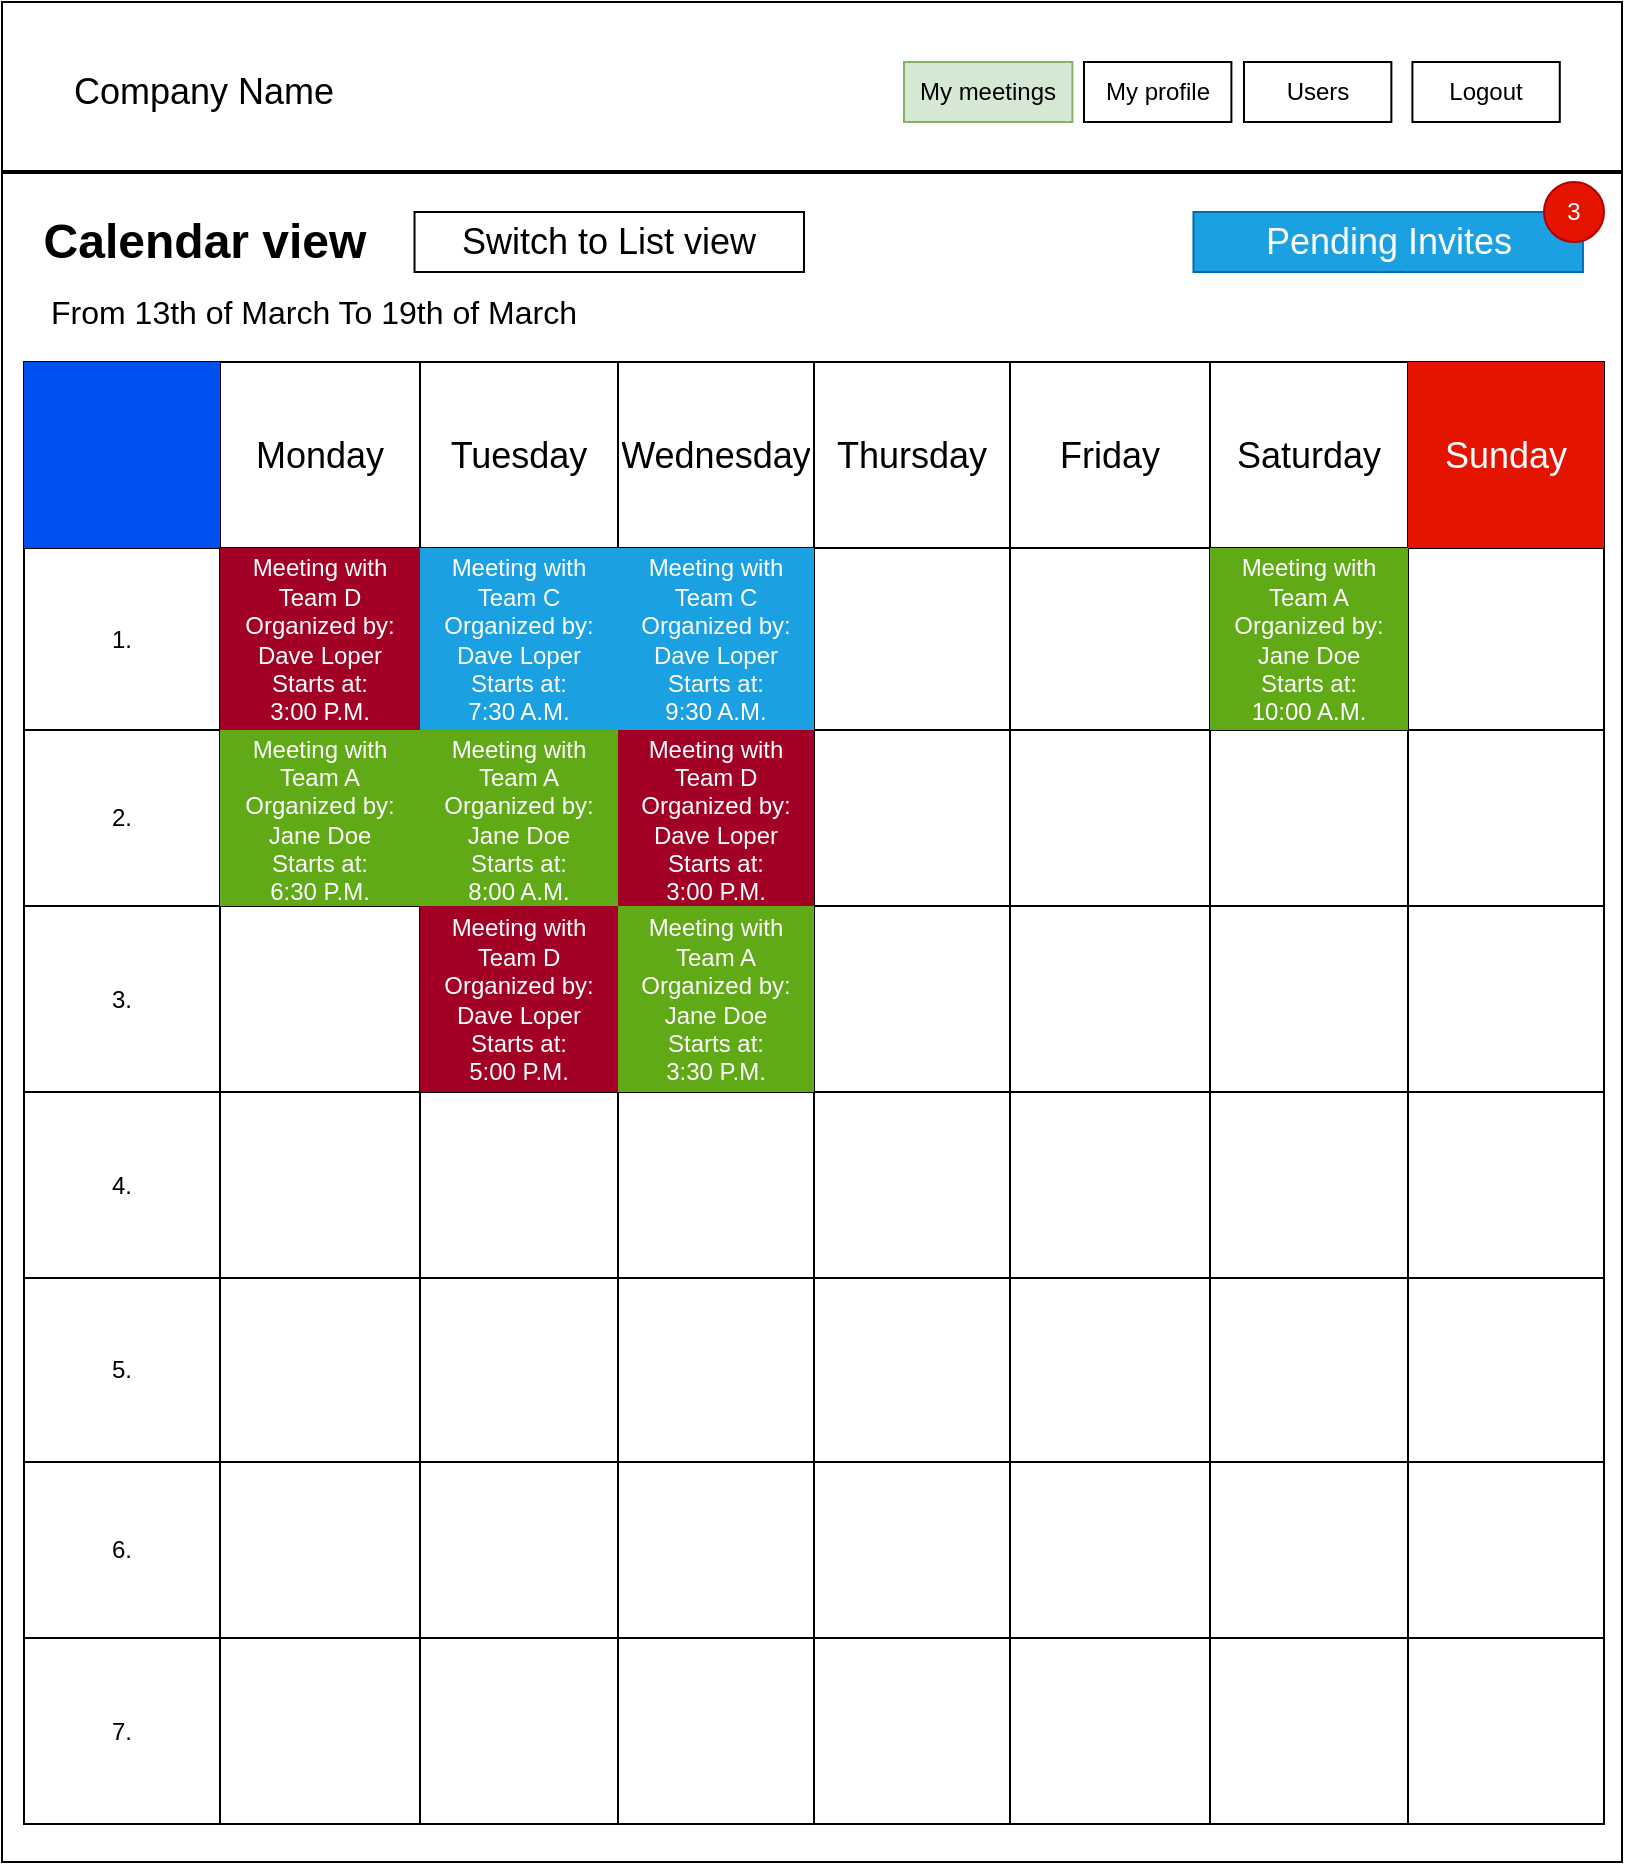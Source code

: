 <mxfile version="21.0.6" type="device"><diagram name="1 oldal" id="Z3muR9C0Ck1lHPqV2Rll"><mxGraphModel dx="993" dy="1718" grid="1" gridSize="10" guides="1" tooltips="1" connect="1" arrows="1" fold="1" page="1" pageScale="1" pageWidth="827" pageHeight="1169" math="0" shadow="0"><root><mxCell id="0"/><mxCell id="1" parent="0"/><mxCell id="ajURPlkWD7d_pwGwBaza-2" value="" style="rounded=0;whiteSpace=wrap;html=1;" parent="1" vertex="1"><mxGeometry x="9" y="-360" width="810" height="930" as="geometry"/></mxCell><mxCell id="ajURPlkWD7d_pwGwBaza-3" value="" style="line;strokeWidth=2;html=1;" parent="1" vertex="1"><mxGeometry x="9" y="-280" width="810" height="10" as="geometry"/></mxCell><mxCell id="ajURPlkWD7d_pwGwBaza-4" value="&lt;font style=&quot;font-size: 18px;&quot;&gt;Company Name&lt;/font&gt;" style="text;html=1;strokeColor=none;fillColor=none;align=center;verticalAlign=middle;whiteSpace=wrap;rounded=0;" parent="1" vertex="1"><mxGeometry x="40" y="-330" width="140" height="30" as="geometry"/></mxCell><mxCell id="ajURPlkWD7d_pwGwBaza-5" value="Logout" style="rounded=0;whiteSpace=wrap;html=1;" parent="1" vertex="1"><mxGeometry x="714.207" y="-330" width="73.684" height="30" as="geometry"/></mxCell><mxCell id="ajURPlkWD7d_pwGwBaza-6" value="Users" style="rounded=0;whiteSpace=wrap;html=1;" parent="1" vertex="1"><mxGeometry x="629.996" y="-330" width="73.684" height="30" as="geometry"/></mxCell><mxCell id="ajURPlkWD7d_pwGwBaza-9" value="My profile" style="rounded=0;whiteSpace=wrap;html=1;" parent="1" vertex="1"><mxGeometry x="550.003" y="-330" width="73.684" height="30" as="geometry"/></mxCell><mxCell id="ajURPlkWD7d_pwGwBaza-10" value="My meetings" style="rounded=0;whiteSpace=wrap;html=1;fillColor=#d5e8d4;strokeColor=#82b366;" parent="1" vertex="1"><mxGeometry x="459.996" y="-330" width="84.211" height="30" as="geometry"/></mxCell><mxCell id="ajURPlkWD7d_pwGwBaza-11" value="Calendar view" style="text;strokeColor=none;fillColor=none;html=1;fontSize=24;fontStyle=1;verticalAlign=middle;align=center;" parent="1" vertex="1"><mxGeometry x="60" y="-260" width="100" height="40" as="geometry"/></mxCell><mxCell id="ajURPlkWD7d_pwGwBaza-13" value="&lt;font style=&quot;font-size: 16px;&quot;&gt;From 13th of March To 19th of March&lt;/font&gt;" style="text;html=1;strokeColor=none;fillColor=none;align=center;verticalAlign=middle;whiteSpace=wrap;rounded=0;" parent="1" vertex="1"><mxGeometry x="20" y="-220" width="290" height="30" as="geometry"/></mxCell><mxCell id="ajURPlkWD7d_pwGwBaza-215" value="" style="shape=table;startSize=0;container=1;collapsible=0;childLayout=tableLayout;" parent="1" vertex="1"><mxGeometry x="20" y="-180" width="790" height="731" as="geometry"/></mxCell><mxCell id="ajURPlkWD7d_pwGwBaza-216" value="" style="shape=tableRow;horizontal=0;startSize=0;swimlaneHead=0;swimlaneBody=0;strokeColor=inherit;top=0;left=0;bottom=0;right=0;collapsible=0;dropTarget=0;fillColor=none;points=[[0,0.5],[1,0.5]];portConstraint=eastwest;" parent="ajURPlkWD7d_pwGwBaza-215" vertex="1"><mxGeometry width="790" height="93" as="geometry"/></mxCell><mxCell id="ajURPlkWD7d_pwGwBaza-217" value="" style="shape=partialRectangle;html=1;whiteSpace=wrap;connectable=0;strokeColor=#001DBC;overflow=hidden;fillColor=#0050ef;top=0;left=0;bottom=0;right=0;pointerEvents=1;labelBorderColor=none;fontColor=#ffffff;" parent="ajURPlkWD7d_pwGwBaza-216" vertex="1"><mxGeometry width="98" height="93" as="geometry"><mxRectangle width="98" height="93" as="alternateBounds"/></mxGeometry></mxCell><mxCell id="ajURPlkWD7d_pwGwBaza-218" value="&lt;font style=&quot;font-size: 18px;&quot;&gt;Monday&lt;/font&gt;" style="shape=partialRectangle;html=1;whiteSpace=wrap;connectable=0;strokeColor=inherit;overflow=hidden;fillColor=none;top=0;left=0;bottom=0;right=0;pointerEvents=1;" parent="ajURPlkWD7d_pwGwBaza-216" vertex="1"><mxGeometry x="98" width="100" height="93" as="geometry"><mxRectangle width="100" height="93" as="alternateBounds"/></mxGeometry></mxCell><mxCell id="ajURPlkWD7d_pwGwBaza-219" value="&lt;font style=&quot;font-size: 18px;&quot;&gt;Tuesday&lt;/font&gt;" style="shape=partialRectangle;html=1;whiteSpace=wrap;connectable=0;strokeColor=inherit;overflow=hidden;fillColor=none;top=0;left=0;bottom=0;right=0;pointerEvents=1;" parent="ajURPlkWD7d_pwGwBaza-216" vertex="1"><mxGeometry x="198" width="99" height="93" as="geometry"><mxRectangle width="99" height="93" as="alternateBounds"/></mxGeometry></mxCell><mxCell id="ajURPlkWD7d_pwGwBaza-220" value="&lt;font style=&quot;font-size: 18px;&quot;&gt;Wednesday&lt;/font&gt;" style="shape=partialRectangle;html=1;whiteSpace=wrap;connectable=0;strokeColor=inherit;overflow=hidden;fillColor=none;top=0;left=0;bottom=0;right=0;pointerEvents=1;" parent="ajURPlkWD7d_pwGwBaza-216" vertex="1"><mxGeometry x="297" width="98" height="93" as="geometry"><mxRectangle width="98" height="93" as="alternateBounds"/></mxGeometry></mxCell><mxCell id="ajURPlkWD7d_pwGwBaza-221" value="&lt;font style=&quot;font-size: 18px;&quot;&gt;Thursday&lt;/font&gt;" style="shape=partialRectangle;html=1;whiteSpace=wrap;connectable=0;strokeColor=inherit;overflow=hidden;fillColor=none;top=0;left=0;bottom=0;right=0;pointerEvents=1;" parent="ajURPlkWD7d_pwGwBaza-216" vertex="1"><mxGeometry x="395" width="98" height="93" as="geometry"><mxRectangle width="98" height="93" as="alternateBounds"/></mxGeometry></mxCell><mxCell id="ajURPlkWD7d_pwGwBaza-222" value="&lt;font style=&quot;font-size: 18px;&quot;&gt;Friday&lt;/font&gt;" style="shape=partialRectangle;html=1;whiteSpace=wrap;connectable=0;strokeColor=inherit;overflow=hidden;fillColor=none;top=0;left=0;bottom=0;right=0;pointerEvents=1;" parent="ajURPlkWD7d_pwGwBaza-216" vertex="1"><mxGeometry x="493" width="100" height="93" as="geometry"><mxRectangle width="100" height="93" as="alternateBounds"/></mxGeometry></mxCell><mxCell id="ajURPlkWD7d_pwGwBaza-223" value="&lt;font style=&quot;font-size: 18px;&quot;&gt;Saturday&lt;/font&gt;" style="shape=partialRectangle;html=1;whiteSpace=wrap;connectable=0;strokeColor=inherit;overflow=hidden;fillColor=none;top=0;left=0;bottom=0;right=0;pointerEvents=1;" parent="ajURPlkWD7d_pwGwBaza-216" vertex="1"><mxGeometry x="593" width="99" height="93" as="geometry"><mxRectangle width="99" height="93" as="alternateBounds"/></mxGeometry></mxCell><mxCell id="ajURPlkWD7d_pwGwBaza-224" value="&lt;font style=&quot;font-size: 18px;&quot;&gt;Sunday&lt;/font&gt;" style="shape=partialRectangle;html=1;whiteSpace=wrap;connectable=0;strokeColor=#B20000;overflow=hidden;fillColor=#e51400;top=0;left=0;bottom=0;right=0;pointerEvents=1;fontColor=#ffffff;" parent="ajURPlkWD7d_pwGwBaza-216" vertex="1"><mxGeometry x="692" width="98" height="93" as="geometry"><mxRectangle width="98" height="93" as="alternateBounds"/></mxGeometry></mxCell><mxCell id="ajURPlkWD7d_pwGwBaza-225" value="" style="shape=tableRow;horizontal=0;startSize=0;swimlaneHead=0;swimlaneBody=0;strokeColor=inherit;top=0;left=0;bottom=0;right=0;collapsible=0;dropTarget=0;fillColor=none;points=[[0,0.5],[1,0.5]];portConstraint=eastwest;" parent="ajURPlkWD7d_pwGwBaza-215" vertex="1"><mxGeometry y="93" width="790" height="91" as="geometry"/></mxCell><mxCell id="ajURPlkWD7d_pwGwBaza-226" value="1." style="shape=partialRectangle;html=1;whiteSpace=wrap;connectable=0;strokeColor=inherit;overflow=hidden;fillColor=none;top=0;left=0;bottom=0;right=0;pointerEvents=1;" parent="ajURPlkWD7d_pwGwBaza-225" vertex="1"><mxGeometry width="98" height="91" as="geometry"><mxRectangle width="98" height="91" as="alternateBounds"/></mxGeometry></mxCell><mxCell id="ajURPlkWD7d_pwGwBaza-227" value="&lt;span style=&quot;background-color: rgb(162, 0, 37);&quot;&gt;&lt;span style=&quot;font-family: Helvetica; font-size: 12px; font-style: normal; font-variant-ligatures: normal; font-variant-caps: normal; font-weight: 400; letter-spacing: normal; orphans: 2; text-align: center; text-indent: 0px; text-transform: none; widows: 2; word-spacing: 0px; -webkit-text-stroke-width: 0px; text-decoration-thickness: initial; text-decoration-style: initial; text-decoration-color: initial; float: none; display: inline !important;&quot;&gt;Meeting with Team D&lt;/span&gt;&lt;br style=&quot;border-color: var(--border-color); font-family: Helvetica; font-size: 12px; font-style: normal; font-variant-ligatures: normal; font-variant-caps: normal; font-weight: 400; letter-spacing: normal; orphans: 2; text-align: center; text-indent: 0px; text-transform: none; widows: 2; word-spacing: 0px; -webkit-text-stroke-width: 0px; text-decoration-thickness: initial; text-decoration-style: initial; text-decoration-color: initial;&quot;&gt;&lt;span style=&quot;font-family: Helvetica; font-size: 12px; font-style: normal; font-variant-ligatures: normal; font-variant-caps: normal; font-weight: 400; letter-spacing: normal; orphans: 2; text-align: center; text-indent: 0px; text-transform: none; widows: 2; word-spacing: 0px; -webkit-text-stroke-width: 0px; text-decoration-thickness: initial; text-decoration-style: initial; text-decoration-color: initial; float: none; display: inline !important;&quot;&gt;Organized by: Dave Loper&lt;/span&gt;&lt;br style=&quot;border-color: var(--border-color); font-family: Helvetica; font-size: 12px; font-style: normal; font-variant-ligatures: normal; font-variant-caps: normal; font-weight: 400; letter-spacing: normal; orphans: 2; text-align: center; text-indent: 0px; text-transform: none; widows: 2; word-spacing: 0px; -webkit-text-stroke-width: 0px; text-decoration-thickness: initial; text-decoration-style: initial; text-decoration-color: initial;&quot;&gt;&lt;span style=&quot;font-family: Helvetica; font-size: 12px; font-style: normal; font-variant-ligatures: normal; font-variant-caps: normal; font-weight: 400; letter-spacing: normal; orphans: 2; text-align: center; text-indent: 0px; text-transform: none; widows: 2; word-spacing: 0px; -webkit-text-stroke-width: 0px; text-decoration-thickness: initial; text-decoration-style: initial; text-decoration-color: initial; float: none; display: inline !important;&quot;&gt;Starts at:&lt;/span&gt;&lt;br style=&quot;border-color: var(--border-color); font-family: Helvetica; font-size: 12px; font-style: normal; font-variant-ligatures: normal; font-variant-caps: normal; font-weight: 400; letter-spacing: normal; orphans: 2; text-align: center; text-indent: 0px; text-transform: none; widows: 2; word-spacing: 0px; -webkit-text-stroke-width: 0px; text-decoration-thickness: initial; text-decoration-style: initial; text-decoration-color: initial;&quot;&gt;&lt;span style=&quot;font-family: Helvetica; font-size: 12px; font-style: normal; font-variant-ligatures: normal; font-variant-caps: normal; font-weight: 400; letter-spacing: normal; orphans: 2; text-align: center; text-indent: 0px; text-transform: none; widows: 2; word-spacing: 0px; -webkit-text-stroke-width: 0px; text-decoration-thickness: initial; text-decoration-style: initial; text-decoration-color: initial; float: none; display: inline !important;&quot;&gt;3:00 P.M.&lt;/span&gt;&lt;/span&gt;" style="shape=partialRectangle;html=1;whiteSpace=wrap;connectable=0;strokeColor=#6F0000;overflow=hidden;fillColor=#a20025;top=0;left=0;bottom=0;right=0;pointerEvents=1;fontColor=#ffffff;" parent="ajURPlkWD7d_pwGwBaza-225" vertex="1"><mxGeometry x="98" width="100" height="91" as="geometry"><mxRectangle width="100" height="91" as="alternateBounds"/></mxGeometry></mxCell><mxCell id="ajURPlkWD7d_pwGwBaza-228" value="Meeting with Team C&lt;br&gt;Organized by: Dave Loper&lt;br&gt;Starts at: &lt;br&gt;7:30 A.M." style="shape=partialRectangle;html=1;whiteSpace=wrap;connectable=0;strokeColor=#006EAF;overflow=hidden;fillColor=#1ba1e2;top=0;left=0;bottom=0;right=0;pointerEvents=1;fontColor=#ffffff;" parent="ajURPlkWD7d_pwGwBaza-225" vertex="1"><mxGeometry x="198" width="99" height="91" as="geometry"><mxRectangle width="99" height="91" as="alternateBounds"/></mxGeometry></mxCell><mxCell id="ajURPlkWD7d_pwGwBaza-229" value="Meeting with Team C&lt;br style=&quot;border-color: var(--border-color);&quot;&gt;Organized by: Dave Loper&lt;br style=&quot;border-color: var(--border-color);&quot;&gt;Starts at:&lt;br style=&quot;border-color: var(--border-color);&quot;&gt;9:30 A.M." style="shape=partialRectangle;html=1;whiteSpace=wrap;connectable=0;strokeColor=#006EAF;overflow=hidden;fillColor=#1ba1e2;top=0;left=0;bottom=0;right=0;pointerEvents=1;fontColor=#ffffff;" parent="ajURPlkWD7d_pwGwBaza-225" vertex="1"><mxGeometry x="297" width="98" height="91" as="geometry"><mxRectangle width="98" height="91" as="alternateBounds"/></mxGeometry></mxCell><mxCell id="ajURPlkWD7d_pwGwBaza-230" value="" style="shape=partialRectangle;html=1;whiteSpace=wrap;connectable=0;strokeColor=inherit;overflow=hidden;fillColor=none;top=0;left=0;bottom=0;right=0;pointerEvents=1;" parent="ajURPlkWD7d_pwGwBaza-225" vertex="1"><mxGeometry x="395" width="98" height="91" as="geometry"><mxRectangle width="98" height="91" as="alternateBounds"/></mxGeometry></mxCell><mxCell id="ajURPlkWD7d_pwGwBaza-231" value="" style="shape=partialRectangle;html=1;whiteSpace=wrap;connectable=0;strokeColor=inherit;overflow=hidden;fillColor=none;top=0;left=0;bottom=0;right=0;pointerEvents=1;" parent="ajURPlkWD7d_pwGwBaza-225" vertex="1"><mxGeometry x="493" width="100" height="91" as="geometry"><mxRectangle width="100" height="91" as="alternateBounds"/></mxGeometry></mxCell><mxCell id="ajURPlkWD7d_pwGwBaza-232" value="Meeting with Team A&lt;br style=&quot;border-color: var(--border-color);&quot;&gt;Organized by: Jane Doe&lt;br style=&quot;border-color: var(--border-color);&quot;&gt;Starts at:&lt;br style=&quot;border-color: var(--border-color);&quot;&gt;10:00 A.M." style="shape=partialRectangle;html=1;whiteSpace=wrap;connectable=0;strokeColor=#2D7600;overflow=hidden;fillColor=#60a917;top=0;left=0;bottom=0;right=0;pointerEvents=1;fontColor=#ffffff;" parent="ajURPlkWD7d_pwGwBaza-225" vertex="1"><mxGeometry x="593" width="99" height="91" as="geometry"><mxRectangle width="99" height="91" as="alternateBounds"/></mxGeometry></mxCell><mxCell id="ajURPlkWD7d_pwGwBaza-233" value="" style="shape=partialRectangle;html=1;whiteSpace=wrap;connectable=0;strokeColor=inherit;overflow=hidden;fillColor=none;top=0;left=0;bottom=0;right=0;pointerEvents=1;" parent="ajURPlkWD7d_pwGwBaza-225" vertex="1"><mxGeometry x="692" width="98" height="91" as="geometry"><mxRectangle width="98" height="91" as="alternateBounds"/></mxGeometry></mxCell><mxCell id="ajURPlkWD7d_pwGwBaza-234" value="" style="shape=tableRow;horizontal=0;startSize=0;swimlaneHead=0;swimlaneBody=0;strokeColor=inherit;top=0;left=0;bottom=0;right=0;collapsible=0;dropTarget=0;fillColor=none;points=[[0,0.5],[1,0.5]];portConstraint=eastwest;" parent="ajURPlkWD7d_pwGwBaza-215" vertex="1"><mxGeometry y="184" width="790" height="88" as="geometry"/></mxCell><mxCell id="ajURPlkWD7d_pwGwBaza-235" value="2." style="shape=partialRectangle;html=1;whiteSpace=wrap;connectable=0;strokeColor=inherit;overflow=hidden;fillColor=none;top=0;left=0;bottom=0;right=0;pointerEvents=1;" parent="ajURPlkWD7d_pwGwBaza-234" vertex="1"><mxGeometry width="98" height="88" as="geometry"><mxRectangle width="98" height="88" as="alternateBounds"/></mxGeometry></mxCell><mxCell id="ajURPlkWD7d_pwGwBaza-236" value="Meeting with Team A&lt;br&gt;Organized by:&lt;br&gt;Jane Doe&lt;br&gt;Starts at:&lt;br&gt;6:30 P.M." style="shape=partialRectangle;html=1;whiteSpace=wrap;connectable=0;strokeColor=#2D7600;overflow=hidden;fillColor=#60a917;top=0;left=0;bottom=0;right=0;pointerEvents=1;fontColor=#ffffff;" parent="ajURPlkWD7d_pwGwBaza-234" vertex="1"><mxGeometry x="98" width="100" height="88" as="geometry"><mxRectangle width="100" height="88" as="alternateBounds"/></mxGeometry></mxCell><mxCell id="ajURPlkWD7d_pwGwBaza-237" value="Meeting with Team A&lt;br&gt;Organized by: Jane Doe&lt;br&gt;Starts at:&lt;br&gt;8:00 A.M." style="shape=partialRectangle;html=1;whiteSpace=wrap;connectable=0;strokeColor=#2D7600;overflow=hidden;fillColor=#60a917;top=0;left=0;bottom=0;right=0;pointerEvents=1;fontColor=#ffffff;" parent="ajURPlkWD7d_pwGwBaza-234" vertex="1"><mxGeometry x="198" width="99" height="88" as="geometry"><mxRectangle width="99" height="88" as="alternateBounds"/></mxGeometry></mxCell><mxCell id="ajURPlkWD7d_pwGwBaza-238" value="Meeting with Team D&lt;br&gt;Organized by:&lt;br&gt;Dave Loper&lt;br&gt;Starts at: &lt;br&gt;3:00 P.M." style="shape=partialRectangle;html=1;whiteSpace=wrap;connectable=0;strokeColor=#6F0000;overflow=hidden;fillColor=#a20025;top=0;left=0;bottom=0;right=0;pointerEvents=1;fontColor=#ffffff;" parent="ajURPlkWD7d_pwGwBaza-234" vertex="1"><mxGeometry x="297" width="98" height="88" as="geometry"><mxRectangle width="98" height="88" as="alternateBounds"/></mxGeometry></mxCell><mxCell id="ajURPlkWD7d_pwGwBaza-239" value="" style="shape=partialRectangle;html=1;whiteSpace=wrap;connectable=0;strokeColor=inherit;overflow=hidden;fillColor=none;top=0;left=0;bottom=0;right=0;pointerEvents=1;" parent="ajURPlkWD7d_pwGwBaza-234" vertex="1"><mxGeometry x="395" width="98" height="88" as="geometry"><mxRectangle width="98" height="88" as="alternateBounds"/></mxGeometry></mxCell><mxCell id="ajURPlkWD7d_pwGwBaza-240" value="" style="shape=partialRectangle;html=1;whiteSpace=wrap;connectable=0;strokeColor=inherit;overflow=hidden;fillColor=none;top=0;left=0;bottom=0;right=0;pointerEvents=1;" parent="ajURPlkWD7d_pwGwBaza-234" vertex="1"><mxGeometry x="493" width="100" height="88" as="geometry"><mxRectangle width="100" height="88" as="alternateBounds"/></mxGeometry></mxCell><mxCell id="ajURPlkWD7d_pwGwBaza-241" value="" style="shape=partialRectangle;html=1;whiteSpace=wrap;connectable=0;strokeColor=inherit;overflow=hidden;fillColor=none;top=0;left=0;bottom=0;right=0;pointerEvents=1;" parent="ajURPlkWD7d_pwGwBaza-234" vertex="1"><mxGeometry x="593" width="99" height="88" as="geometry"><mxRectangle width="99" height="88" as="alternateBounds"/></mxGeometry></mxCell><mxCell id="ajURPlkWD7d_pwGwBaza-242" value="" style="shape=partialRectangle;html=1;whiteSpace=wrap;connectable=0;strokeColor=inherit;overflow=hidden;fillColor=none;top=0;left=0;bottom=0;right=0;pointerEvents=1;" parent="ajURPlkWD7d_pwGwBaza-234" vertex="1"><mxGeometry x="692" width="98" height="88" as="geometry"><mxRectangle width="98" height="88" as="alternateBounds"/></mxGeometry></mxCell><mxCell id="ajURPlkWD7d_pwGwBaza-243" value="" style="shape=tableRow;horizontal=0;startSize=0;swimlaneHead=0;swimlaneBody=0;strokeColor=inherit;top=0;left=0;bottom=0;right=0;collapsible=0;dropTarget=0;fillColor=none;points=[[0,0.5],[1,0.5]];portConstraint=eastwest;" parent="ajURPlkWD7d_pwGwBaza-215" vertex="1"><mxGeometry y="272" width="790" height="93" as="geometry"/></mxCell><mxCell id="ajURPlkWD7d_pwGwBaza-244" value="3." style="shape=partialRectangle;html=1;whiteSpace=wrap;connectable=0;strokeColor=inherit;overflow=hidden;fillColor=none;top=0;left=0;bottom=0;right=0;pointerEvents=1;" parent="ajURPlkWD7d_pwGwBaza-243" vertex="1"><mxGeometry width="98" height="93" as="geometry"><mxRectangle width="98" height="93" as="alternateBounds"/></mxGeometry></mxCell><mxCell id="ajURPlkWD7d_pwGwBaza-245" value="" style="shape=partialRectangle;html=1;whiteSpace=wrap;connectable=0;strokeColor=inherit;overflow=hidden;fillColor=none;top=0;left=0;bottom=0;right=0;pointerEvents=1;" parent="ajURPlkWD7d_pwGwBaza-243" vertex="1"><mxGeometry x="98" width="100" height="93" as="geometry"><mxRectangle width="100" height="93" as="alternateBounds"/></mxGeometry></mxCell><mxCell id="ajURPlkWD7d_pwGwBaza-246" value="Meeting with Team D&lt;br&gt;Organized by:&lt;br&gt;Dave Loper&lt;br&gt;Starts at:&lt;br&gt;5:00 P.M." style="shape=partialRectangle;html=1;whiteSpace=wrap;connectable=0;strokeColor=#6F0000;overflow=hidden;fillColor=#a20025;top=0;left=0;bottom=0;right=0;pointerEvents=1;fontColor=#ffffff;" parent="ajURPlkWD7d_pwGwBaza-243" vertex="1"><mxGeometry x="198" width="99" height="93" as="geometry"><mxRectangle width="99" height="93" as="alternateBounds"/></mxGeometry></mxCell><mxCell id="ajURPlkWD7d_pwGwBaza-247" value="Meeting with Team A&lt;br&gt;Organized by:&lt;br&gt;Jane Doe&lt;br&gt;Starts at:&lt;br&gt;3:30 P.M." style="shape=partialRectangle;html=1;whiteSpace=wrap;connectable=0;strokeColor=#2D7600;overflow=hidden;fillColor=#60a917;top=0;left=0;bottom=0;right=0;pointerEvents=1;fontColor=#ffffff;" parent="ajURPlkWD7d_pwGwBaza-243" vertex="1"><mxGeometry x="297" width="98" height="93" as="geometry"><mxRectangle width="98" height="93" as="alternateBounds"/></mxGeometry></mxCell><mxCell id="ajURPlkWD7d_pwGwBaza-248" value="" style="shape=partialRectangle;html=1;whiteSpace=wrap;connectable=0;strokeColor=inherit;overflow=hidden;fillColor=none;top=0;left=0;bottom=0;right=0;pointerEvents=1;" parent="ajURPlkWD7d_pwGwBaza-243" vertex="1"><mxGeometry x="395" width="98" height="93" as="geometry"><mxRectangle width="98" height="93" as="alternateBounds"/></mxGeometry></mxCell><mxCell id="ajURPlkWD7d_pwGwBaza-249" value="" style="shape=partialRectangle;html=1;whiteSpace=wrap;connectable=0;strokeColor=inherit;overflow=hidden;fillColor=none;top=0;left=0;bottom=0;right=0;pointerEvents=1;" parent="ajURPlkWD7d_pwGwBaza-243" vertex="1"><mxGeometry x="493" width="100" height="93" as="geometry"><mxRectangle width="100" height="93" as="alternateBounds"/></mxGeometry></mxCell><mxCell id="ajURPlkWD7d_pwGwBaza-250" value="" style="shape=partialRectangle;html=1;whiteSpace=wrap;connectable=0;strokeColor=inherit;overflow=hidden;fillColor=none;top=0;left=0;bottom=0;right=0;pointerEvents=1;" parent="ajURPlkWD7d_pwGwBaza-243" vertex="1"><mxGeometry x="593" width="99" height="93" as="geometry"><mxRectangle width="99" height="93" as="alternateBounds"/></mxGeometry></mxCell><mxCell id="ajURPlkWD7d_pwGwBaza-251" value="" style="shape=partialRectangle;html=1;whiteSpace=wrap;connectable=0;strokeColor=inherit;overflow=hidden;fillColor=none;top=0;left=0;bottom=0;right=0;pointerEvents=1;" parent="ajURPlkWD7d_pwGwBaza-243" vertex="1"><mxGeometry x="692" width="98" height="93" as="geometry"><mxRectangle width="98" height="93" as="alternateBounds"/></mxGeometry></mxCell><mxCell id="ajURPlkWD7d_pwGwBaza-252" value="" style="shape=tableRow;horizontal=0;startSize=0;swimlaneHead=0;swimlaneBody=0;strokeColor=inherit;top=0;left=0;bottom=0;right=0;collapsible=0;dropTarget=0;fillColor=none;points=[[0,0.5],[1,0.5]];portConstraint=eastwest;" parent="ajURPlkWD7d_pwGwBaza-215" vertex="1"><mxGeometry y="365" width="790" height="93" as="geometry"/></mxCell><mxCell id="ajURPlkWD7d_pwGwBaza-253" value="4." style="shape=partialRectangle;html=1;whiteSpace=wrap;connectable=0;strokeColor=inherit;overflow=hidden;fillColor=none;top=0;left=0;bottom=0;right=0;pointerEvents=1;" parent="ajURPlkWD7d_pwGwBaza-252" vertex="1"><mxGeometry width="98" height="93" as="geometry"><mxRectangle width="98" height="93" as="alternateBounds"/></mxGeometry></mxCell><mxCell id="ajURPlkWD7d_pwGwBaza-254" value="" style="shape=partialRectangle;html=1;whiteSpace=wrap;connectable=0;strokeColor=inherit;overflow=hidden;fillColor=none;top=0;left=0;bottom=0;right=0;pointerEvents=1;" parent="ajURPlkWD7d_pwGwBaza-252" vertex="1"><mxGeometry x="98" width="100" height="93" as="geometry"><mxRectangle width="100" height="93" as="alternateBounds"/></mxGeometry></mxCell><mxCell id="ajURPlkWD7d_pwGwBaza-255" value="" style="shape=partialRectangle;html=1;whiteSpace=wrap;connectable=0;strokeColor=inherit;overflow=hidden;fillColor=none;top=0;left=0;bottom=0;right=0;pointerEvents=1;" parent="ajURPlkWD7d_pwGwBaza-252" vertex="1"><mxGeometry x="198" width="99" height="93" as="geometry"><mxRectangle width="99" height="93" as="alternateBounds"/></mxGeometry></mxCell><mxCell id="ajURPlkWD7d_pwGwBaza-256" value="" style="shape=partialRectangle;html=1;whiteSpace=wrap;connectable=0;strokeColor=inherit;overflow=hidden;fillColor=none;top=0;left=0;bottom=0;right=0;pointerEvents=1;" parent="ajURPlkWD7d_pwGwBaza-252" vertex="1"><mxGeometry x="297" width="98" height="93" as="geometry"><mxRectangle width="98" height="93" as="alternateBounds"/></mxGeometry></mxCell><mxCell id="ajURPlkWD7d_pwGwBaza-257" value="" style="shape=partialRectangle;html=1;whiteSpace=wrap;connectable=0;strokeColor=inherit;overflow=hidden;fillColor=none;top=0;left=0;bottom=0;right=0;pointerEvents=1;" parent="ajURPlkWD7d_pwGwBaza-252" vertex="1"><mxGeometry x="395" width="98" height="93" as="geometry"><mxRectangle width="98" height="93" as="alternateBounds"/></mxGeometry></mxCell><mxCell id="ajURPlkWD7d_pwGwBaza-258" value="" style="shape=partialRectangle;html=1;whiteSpace=wrap;connectable=0;strokeColor=inherit;overflow=hidden;fillColor=none;top=0;left=0;bottom=0;right=0;pointerEvents=1;" parent="ajURPlkWD7d_pwGwBaza-252" vertex="1"><mxGeometry x="493" width="100" height="93" as="geometry"><mxRectangle width="100" height="93" as="alternateBounds"/></mxGeometry></mxCell><mxCell id="ajURPlkWD7d_pwGwBaza-259" value="" style="shape=partialRectangle;html=1;whiteSpace=wrap;connectable=0;strokeColor=inherit;overflow=hidden;fillColor=none;top=0;left=0;bottom=0;right=0;pointerEvents=1;" parent="ajURPlkWD7d_pwGwBaza-252" vertex="1"><mxGeometry x="593" width="99" height="93" as="geometry"><mxRectangle width="99" height="93" as="alternateBounds"/></mxGeometry></mxCell><mxCell id="ajURPlkWD7d_pwGwBaza-260" value="" style="shape=partialRectangle;html=1;whiteSpace=wrap;connectable=0;strokeColor=inherit;overflow=hidden;fillColor=none;top=0;left=0;bottom=0;right=0;pointerEvents=1;" parent="ajURPlkWD7d_pwGwBaza-252" vertex="1"><mxGeometry x="692" width="98" height="93" as="geometry"><mxRectangle width="98" height="93" as="alternateBounds"/></mxGeometry></mxCell><mxCell id="ajURPlkWD7d_pwGwBaza-261" value="" style="shape=tableRow;horizontal=0;startSize=0;swimlaneHead=0;swimlaneBody=0;strokeColor=inherit;top=0;left=0;bottom=0;right=0;collapsible=0;dropTarget=0;fillColor=none;points=[[0,0.5],[1,0.5]];portConstraint=eastwest;" parent="ajURPlkWD7d_pwGwBaza-215" vertex="1"><mxGeometry y="458" width="790" height="92" as="geometry"/></mxCell><mxCell id="ajURPlkWD7d_pwGwBaza-262" value="5." style="shape=partialRectangle;html=1;whiteSpace=wrap;connectable=0;strokeColor=inherit;overflow=hidden;fillColor=none;top=0;left=0;bottom=0;right=0;pointerEvents=1;" parent="ajURPlkWD7d_pwGwBaza-261" vertex="1"><mxGeometry width="98" height="92" as="geometry"><mxRectangle width="98" height="92" as="alternateBounds"/></mxGeometry></mxCell><mxCell id="ajURPlkWD7d_pwGwBaza-263" value="" style="shape=partialRectangle;html=1;whiteSpace=wrap;connectable=0;strokeColor=inherit;overflow=hidden;fillColor=none;top=0;left=0;bottom=0;right=0;pointerEvents=1;" parent="ajURPlkWD7d_pwGwBaza-261" vertex="1"><mxGeometry x="98" width="100" height="92" as="geometry"><mxRectangle width="100" height="92" as="alternateBounds"/></mxGeometry></mxCell><mxCell id="ajURPlkWD7d_pwGwBaza-264" value="" style="shape=partialRectangle;html=1;whiteSpace=wrap;connectable=0;strokeColor=inherit;overflow=hidden;fillColor=none;top=0;left=0;bottom=0;right=0;pointerEvents=1;" parent="ajURPlkWD7d_pwGwBaza-261" vertex="1"><mxGeometry x="198" width="99" height="92" as="geometry"><mxRectangle width="99" height="92" as="alternateBounds"/></mxGeometry></mxCell><mxCell id="ajURPlkWD7d_pwGwBaza-265" value="" style="shape=partialRectangle;html=1;whiteSpace=wrap;connectable=0;strokeColor=inherit;overflow=hidden;fillColor=none;top=0;left=0;bottom=0;right=0;pointerEvents=1;" parent="ajURPlkWD7d_pwGwBaza-261" vertex="1"><mxGeometry x="297" width="98" height="92" as="geometry"><mxRectangle width="98" height="92" as="alternateBounds"/></mxGeometry></mxCell><mxCell id="ajURPlkWD7d_pwGwBaza-266" value="" style="shape=partialRectangle;html=1;whiteSpace=wrap;connectable=0;strokeColor=inherit;overflow=hidden;fillColor=none;top=0;left=0;bottom=0;right=0;pointerEvents=1;" parent="ajURPlkWD7d_pwGwBaza-261" vertex="1"><mxGeometry x="395" width="98" height="92" as="geometry"><mxRectangle width="98" height="92" as="alternateBounds"/></mxGeometry></mxCell><mxCell id="ajURPlkWD7d_pwGwBaza-267" value="" style="shape=partialRectangle;html=1;whiteSpace=wrap;connectable=0;strokeColor=inherit;overflow=hidden;fillColor=none;top=0;left=0;bottom=0;right=0;pointerEvents=1;" parent="ajURPlkWD7d_pwGwBaza-261" vertex="1"><mxGeometry x="493" width="100" height="92" as="geometry"><mxRectangle width="100" height="92" as="alternateBounds"/></mxGeometry></mxCell><mxCell id="ajURPlkWD7d_pwGwBaza-268" value="" style="shape=partialRectangle;html=1;whiteSpace=wrap;connectable=0;strokeColor=inherit;overflow=hidden;fillColor=none;top=0;left=0;bottom=0;right=0;pointerEvents=1;" parent="ajURPlkWD7d_pwGwBaza-261" vertex="1"><mxGeometry x="593" width="99" height="92" as="geometry"><mxRectangle width="99" height="92" as="alternateBounds"/></mxGeometry></mxCell><mxCell id="ajURPlkWD7d_pwGwBaza-269" value="" style="shape=partialRectangle;html=1;whiteSpace=wrap;connectable=0;strokeColor=inherit;overflow=hidden;fillColor=none;top=0;left=0;bottom=0;right=0;pointerEvents=1;" parent="ajURPlkWD7d_pwGwBaza-261" vertex="1"><mxGeometry x="692" width="98" height="92" as="geometry"><mxRectangle width="98" height="92" as="alternateBounds"/></mxGeometry></mxCell><mxCell id="ajURPlkWD7d_pwGwBaza-270" value="" style="shape=tableRow;horizontal=0;startSize=0;swimlaneHead=0;swimlaneBody=0;strokeColor=inherit;top=0;left=0;bottom=0;right=0;collapsible=0;dropTarget=0;fillColor=none;points=[[0,0.5],[1,0.5]];portConstraint=eastwest;" parent="ajURPlkWD7d_pwGwBaza-215" vertex="1"><mxGeometry y="550" width="790" height="88" as="geometry"/></mxCell><mxCell id="ajURPlkWD7d_pwGwBaza-271" value="6." style="shape=partialRectangle;html=1;whiteSpace=wrap;connectable=0;strokeColor=inherit;overflow=hidden;fillColor=none;top=0;left=0;bottom=0;right=0;pointerEvents=1;" parent="ajURPlkWD7d_pwGwBaza-270" vertex="1"><mxGeometry width="98" height="88" as="geometry"><mxRectangle width="98" height="88" as="alternateBounds"/></mxGeometry></mxCell><mxCell id="ajURPlkWD7d_pwGwBaza-272" value="" style="shape=partialRectangle;html=1;whiteSpace=wrap;connectable=0;strokeColor=inherit;overflow=hidden;fillColor=none;top=0;left=0;bottom=0;right=0;pointerEvents=1;" parent="ajURPlkWD7d_pwGwBaza-270" vertex="1"><mxGeometry x="98" width="100" height="88" as="geometry"><mxRectangle width="100" height="88" as="alternateBounds"/></mxGeometry></mxCell><mxCell id="ajURPlkWD7d_pwGwBaza-273" value="" style="shape=partialRectangle;html=1;whiteSpace=wrap;connectable=0;strokeColor=inherit;overflow=hidden;fillColor=none;top=0;left=0;bottom=0;right=0;pointerEvents=1;" parent="ajURPlkWD7d_pwGwBaza-270" vertex="1"><mxGeometry x="198" width="99" height="88" as="geometry"><mxRectangle width="99" height="88" as="alternateBounds"/></mxGeometry></mxCell><mxCell id="ajURPlkWD7d_pwGwBaza-274" value="" style="shape=partialRectangle;html=1;whiteSpace=wrap;connectable=0;strokeColor=inherit;overflow=hidden;fillColor=none;top=0;left=0;bottom=0;right=0;pointerEvents=1;" parent="ajURPlkWD7d_pwGwBaza-270" vertex="1"><mxGeometry x="297" width="98" height="88" as="geometry"><mxRectangle width="98" height="88" as="alternateBounds"/></mxGeometry></mxCell><mxCell id="ajURPlkWD7d_pwGwBaza-275" value="" style="shape=partialRectangle;html=1;whiteSpace=wrap;connectable=0;strokeColor=inherit;overflow=hidden;fillColor=none;top=0;left=0;bottom=0;right=0;pointerEvents=1;" parent="ajURPlkWD7d_pwGwBaza-270" vertex="1"><mxGeometry x="395" width="98" height="88" as="geometry"><mxRectangle width="98" height="88" as="alternateBounds"/></mxGeometry></mxCell><mxCell id="ajURPlkWD7d_pwGwBaza-276" value="" style="shape=partialRectangle;html=1;whiteSpace=wrap;connectable=0;strokeColor=inherit;overflow=hidden;fillColor=none;top=0;left=0;bottom=0;right=0;pointerEvents=1;" parent="ajURPlkWD7d_pwGwBaza-270" vertex="1"><mxGeometry x="493" width="100" height="88" as="geometry"><mxRectangle width="100" height="88" as="alternateBounds"/></mxGeometry></mxCell><mxCell id="ajURPlkWD7d_pwGwBaza-277" value="" style="shape=partialRectangle;html=1;whiteSpace=wrap;connectable=0;strokeColor=inherit;overflow=hidden;fillColor=none;top=0;left=0;bottom=0;right=0;pointerEvents=1;" parent="ajURPlkWD7d_pwGwBaza-270" vertex="1"><mxGeometry x="593" width="99" height="88" as="geometry"><mxRectangle width="99" height="88" as="alternateBounds"/></mxGeometry></mxCell><mxCell id="ajURPlkWD7d_pwGwBaza-278" value="" style="shape=partialRectangle;html=1;whiteSpace=wrap;connectable=0;strokeColor=inherit;overflow=hidden;fillColor=none;top=0;left=0;bottom=0;right=0;pointerEvents=1;" parent="ajURPlkWD7d_pwGwBaza-270" vertex="1"><mxGeometry x="692" width="98" height="88" as="geometry"><mxRectangle width="98" height="88" as="alternateBounds"/></mxGeometry></mxCell><mxCell id="ajURPlkWD7d_pwGwBaza-279" value="" style="shape=tableRow;horizontal=0;startSize=0;swimlaneHead=0;swimlaneBody=0;strokeColor=inherit;top=0;left=0;bottom=0;right=0;collapsible=0;dropTarget=0;fillColor=none;points=[[0,0.5],[1,0.5]];portConstraint=eastwest;" parent="ajURPlkWD7d_pwGwBaza-215" vertex="1"><mxGeometry y="638" width="790" height="93" as="geometry"/></mxCell><mxCell id="ajURPlkWD7d_pwGwBaza-280" value="7." style="shape=partialRectangle;html=1;whiteSpace=wrap;connectable=0;strokeColor=inherit;overflow=hidden;fillColor=none;top=0;left=0;bottom=0;right=0;pointerEvents=1;" parent="ajURPlkWD7d_pwGwBaza-279" vertex="1"><mxGeometry width="98" height="93" as="geometry"><mxRectangle width="98" height="93" as="alternateBounds"/></mxGeometry></mxCell><mxCell id="ajURPlkWD7d_pwGwBaza-281" value="" style="shape=partialRectangle;html=1;whiteSpace=wrap;connectable=0;strokeColor=inherit;overflow=hidden;fillColor=none;top=0;left=0;bottom=0;right=0;pointerEvents=1;" parent="ajURPlkWD7d_pwGwBaza-279" vertex="1"><mxGeometry x="98" width="100" height="93" as="geometry"><mxRectangle width="100" height="93" as="alternateBounds"/></mxGeometry></mxCell><mxCell id="ajURPlkWD7d_pwGwBaza-282" value="" style="shape=partialRectangle;html=1;whiteSpace=wrap;connectable=0;strokeColor=inherit;overflow=hidden;fillColor=none;top=0;left=0;bottom=0;right=0;pointerEvents=1;" parent="ajURPlkWD7d_pwGwBaza-279" vertex="1"><mxGeometry x="198" width="99" height="93" as="geometry"><mxRectangle width="99" height="93" as="alternateBounds"/></mxGeometry></mxCell><mxCell id="ajURPlkWD7d_pwGwBaza-283" value="" style="shape=partialRectangle;html=1;whiteSpace=wrap;connectable=0;strokeColor=inherit;overflow=hidden;fillColor=none;top=0;left=0;bottom=0;right=0;pointerEvents=1;" parent="ajURPlkWD7d_pwGwBaza-279" vertex="1"><mxGeometry x="297" width="98" height="93" as="geometry"><mxRectangle width="98" height="93" as="alternateBounds"/></mxGeometry></mxCell><mxCell id="ajURPlkWD7d_pwGwBaza-284" value="" style="shape=partialRectangle;html=1;whiteSpace=wrap;connectable=0;strokeColor=inherit;overflow=hidden;fillColor=none;top=0;left=0;bottom=0;right=0;pointerEvents=1;" parent="ajURPlkWD7d_pwGwBaza-279" vertex="1"><mxGeometry x="395" width="98" height="93" as="geometry"><mxRectangle width="98" height="93" as="alternateBounds"/></mxGeometry></mxCell><mxCell id="ajURPlkWD7d_pwGwBaza-285" value="" style="shape=partialRectangle;html=1;whiteSpace=wrap;connectable=0;strokeColor=inherit;overflow=hidden;fillColor=none;top=0;left=0;bottom=0;right=0;pointerEvents=1;" parent="ajURPlkWD7d_pwGwBaza-279" vertex="1"><mxGeometry x="493" width="100" height="93" as="geometry"><mxRectangle width="100" height="93" as="alternateBounds"/></mxGeometry></mxCell><mxCell id="ajURPlkWD7d_pwGwBaza-286" value="" style="shape=partialRectangle;html=1;whiteSpace=wrap;connectable=0;strokeColor=inherit;overflow=hidden;fillColor=none;top=0;left=0;bottom=0;right=0;pointerEvents=1;" parent="ajURPlkWD7d_pwGwBaza-279" vertex="1"><mxGeometry x="593" width="99" height="93" as="geometry"><mxRectangle width="99" height="93" as="alternateBounds"/></mxGeometry></mxCell><mxCell id="ajURPlkWD7d_pwGwBaza-287" value="" style="shape=partialRectangle;html=1;whiteSpace=wrap;connectable=0;strokeColor=inherit;overflow=hidden;fillColor=none;top=0;left=0;bottom=0;right=0;pointerEvents=1;" parent="ajURPlkWD7d_pwGwBaza-279" vertex="1"><mxGeometry x="692" width="98" height="93" as="geometry"><mxRectangle width="98" height="93" as="alternateBounds"/></mxGeometry></mxCell><mxCell id="VetywfgstzMzZG2JP8Xm-1" value="&lt;font style=&quot;font-size: 18px;&quot;&gt;Switch to List view&lt;/font&gt;" style="rounded=0;whiteSpace=wrap;html=1;" parent="1" vertex="1"><mxGeometry x="215.26" y="-255" width="194.74" height="30" as="geometry"/></mxCell><mxCell id="VetywfgstzMzZG2JP8Xm-4" value="" style="group" parent="1" vertex="1" connectable="0"><mxGeometry x="604.73" y="-270" width="205.27" height="45" as="geometry"/></mxCell><mxCell id="VetywfgstzMzZG2JP8Xm-2" value="&lt;font style=&quot;font-size: 18px;&quot;&gt;Pending Invites&lt;/font&gt;" style="rounded=0;whiteSpace=wrap;html=1;fillColor=#1ba1e2;fontColor=#ffffff;strokeColor=#006EAF;" parent="VetywfgstzMzZG2JP8Xm-4" vertex="1"><mxGeometry y="15" width="194.74" height="30" as="geometry"/></mxCell><mxCell id="VetywfgstzMzZG2JP8Xm-3" value="3" style="ellipse;whiteSpace=wrap;html=1;aspect=fixed;fillColor=#e51400;fontColor=#ffffff;strokeColor=#B20000;" parent="VetywfgstzMzZG2JP8Xm-4" vertex="1"><mxGeometry x="175.27" width="30" height="30" as="geometry"/></mxCell></root></mxGraphModel></diagram></mxfile>